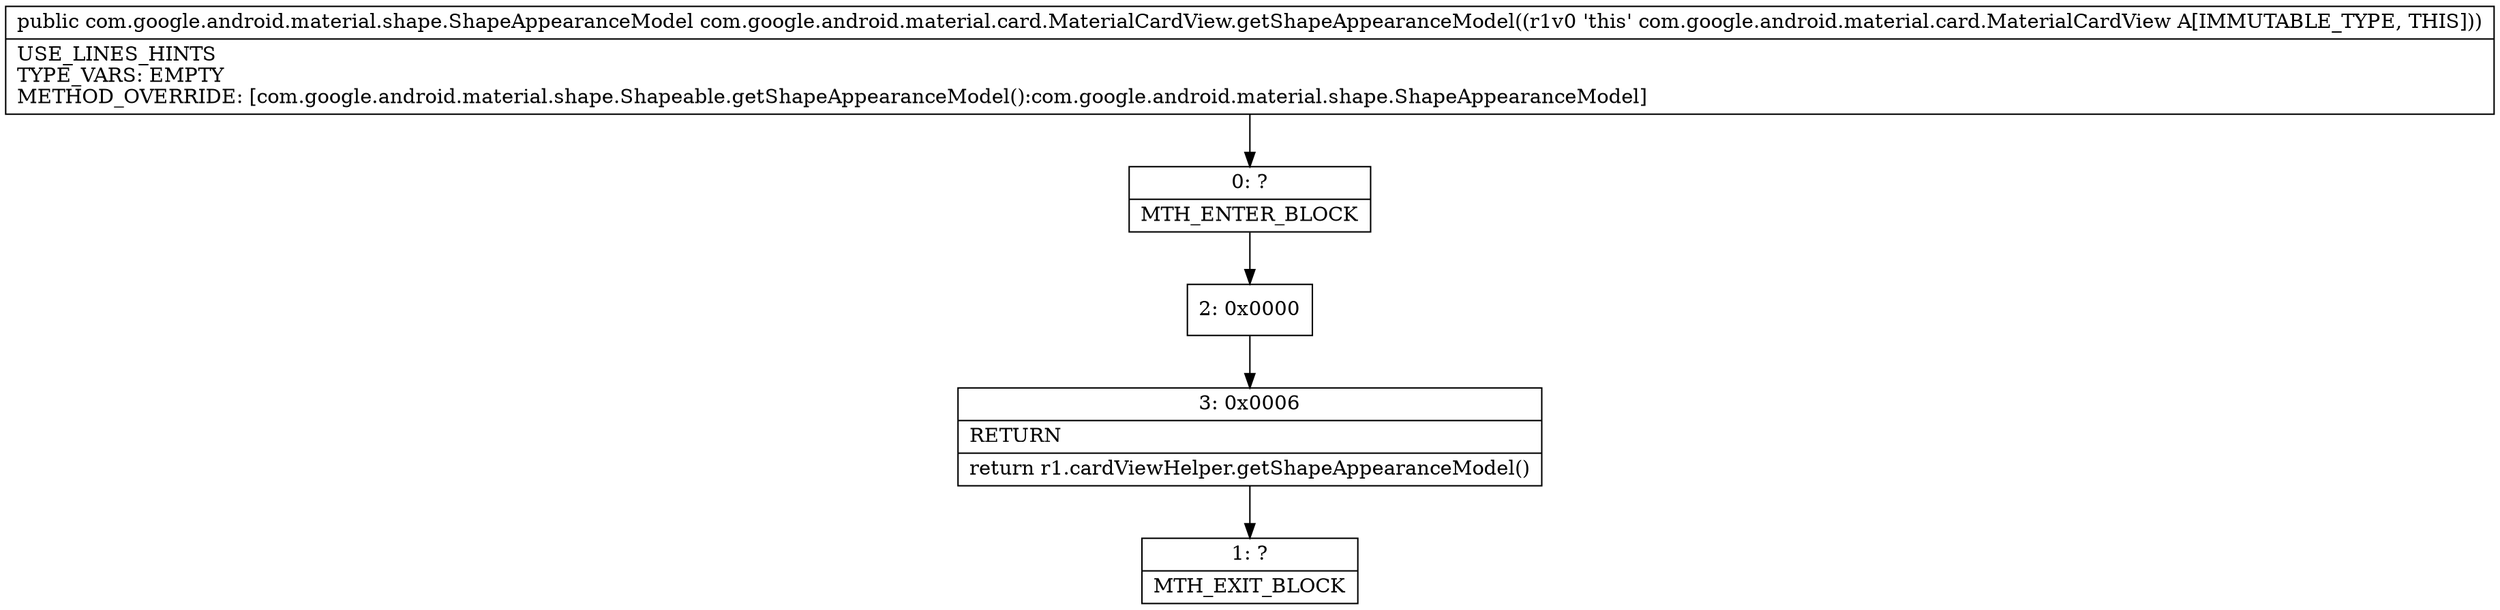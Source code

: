 digraph "CFG forcom.google.android.material.card.MaterialCardView.getShapeAppearanceModel()Lcom\/google\/android\/material\/shape\/ShapeAppearanceModel;" {
Node_0 [shape=record,label="{0\:\ ?|MTH_ENTER_BLOCK\l}"];
Node_2 [shape=record,label="{2\:\ 0x0000}"];
Node_3 [shape=record,label="{3\:\ 0x0006|RETURN\l|return r1.cardViewHelper.getShapeAppearanceModel()\l}"];
Node_1 [shape=record,label="{1\:\ ?|MTH_EXIT_BLOCK\l}"];
MethodNode[shape=record,label="{public com.google.android.material.shape.ShapeAppearanceModel com.google.android.material.card.MaterialCardView.getShapeAppearanceModel((r1v0 'this' com.google.android.material.card.MaterialCardView A[IMMUTABLE_TYPE, THIS]))  | USE_LINES_HINTS\lTYPE_VARS: EMPTY\lMETHOD_OVERRIDE: [com.google.android.material.shape.Shapeable.getShapeAppearanceModel():com.google.android.material.shape.ShapeAppearanceModel]\l}"];
MethodNode -> Node_0;Node_0 -> Node_2;
Node_2 -> Node_3;
Node_3 -> Node_1;
}

